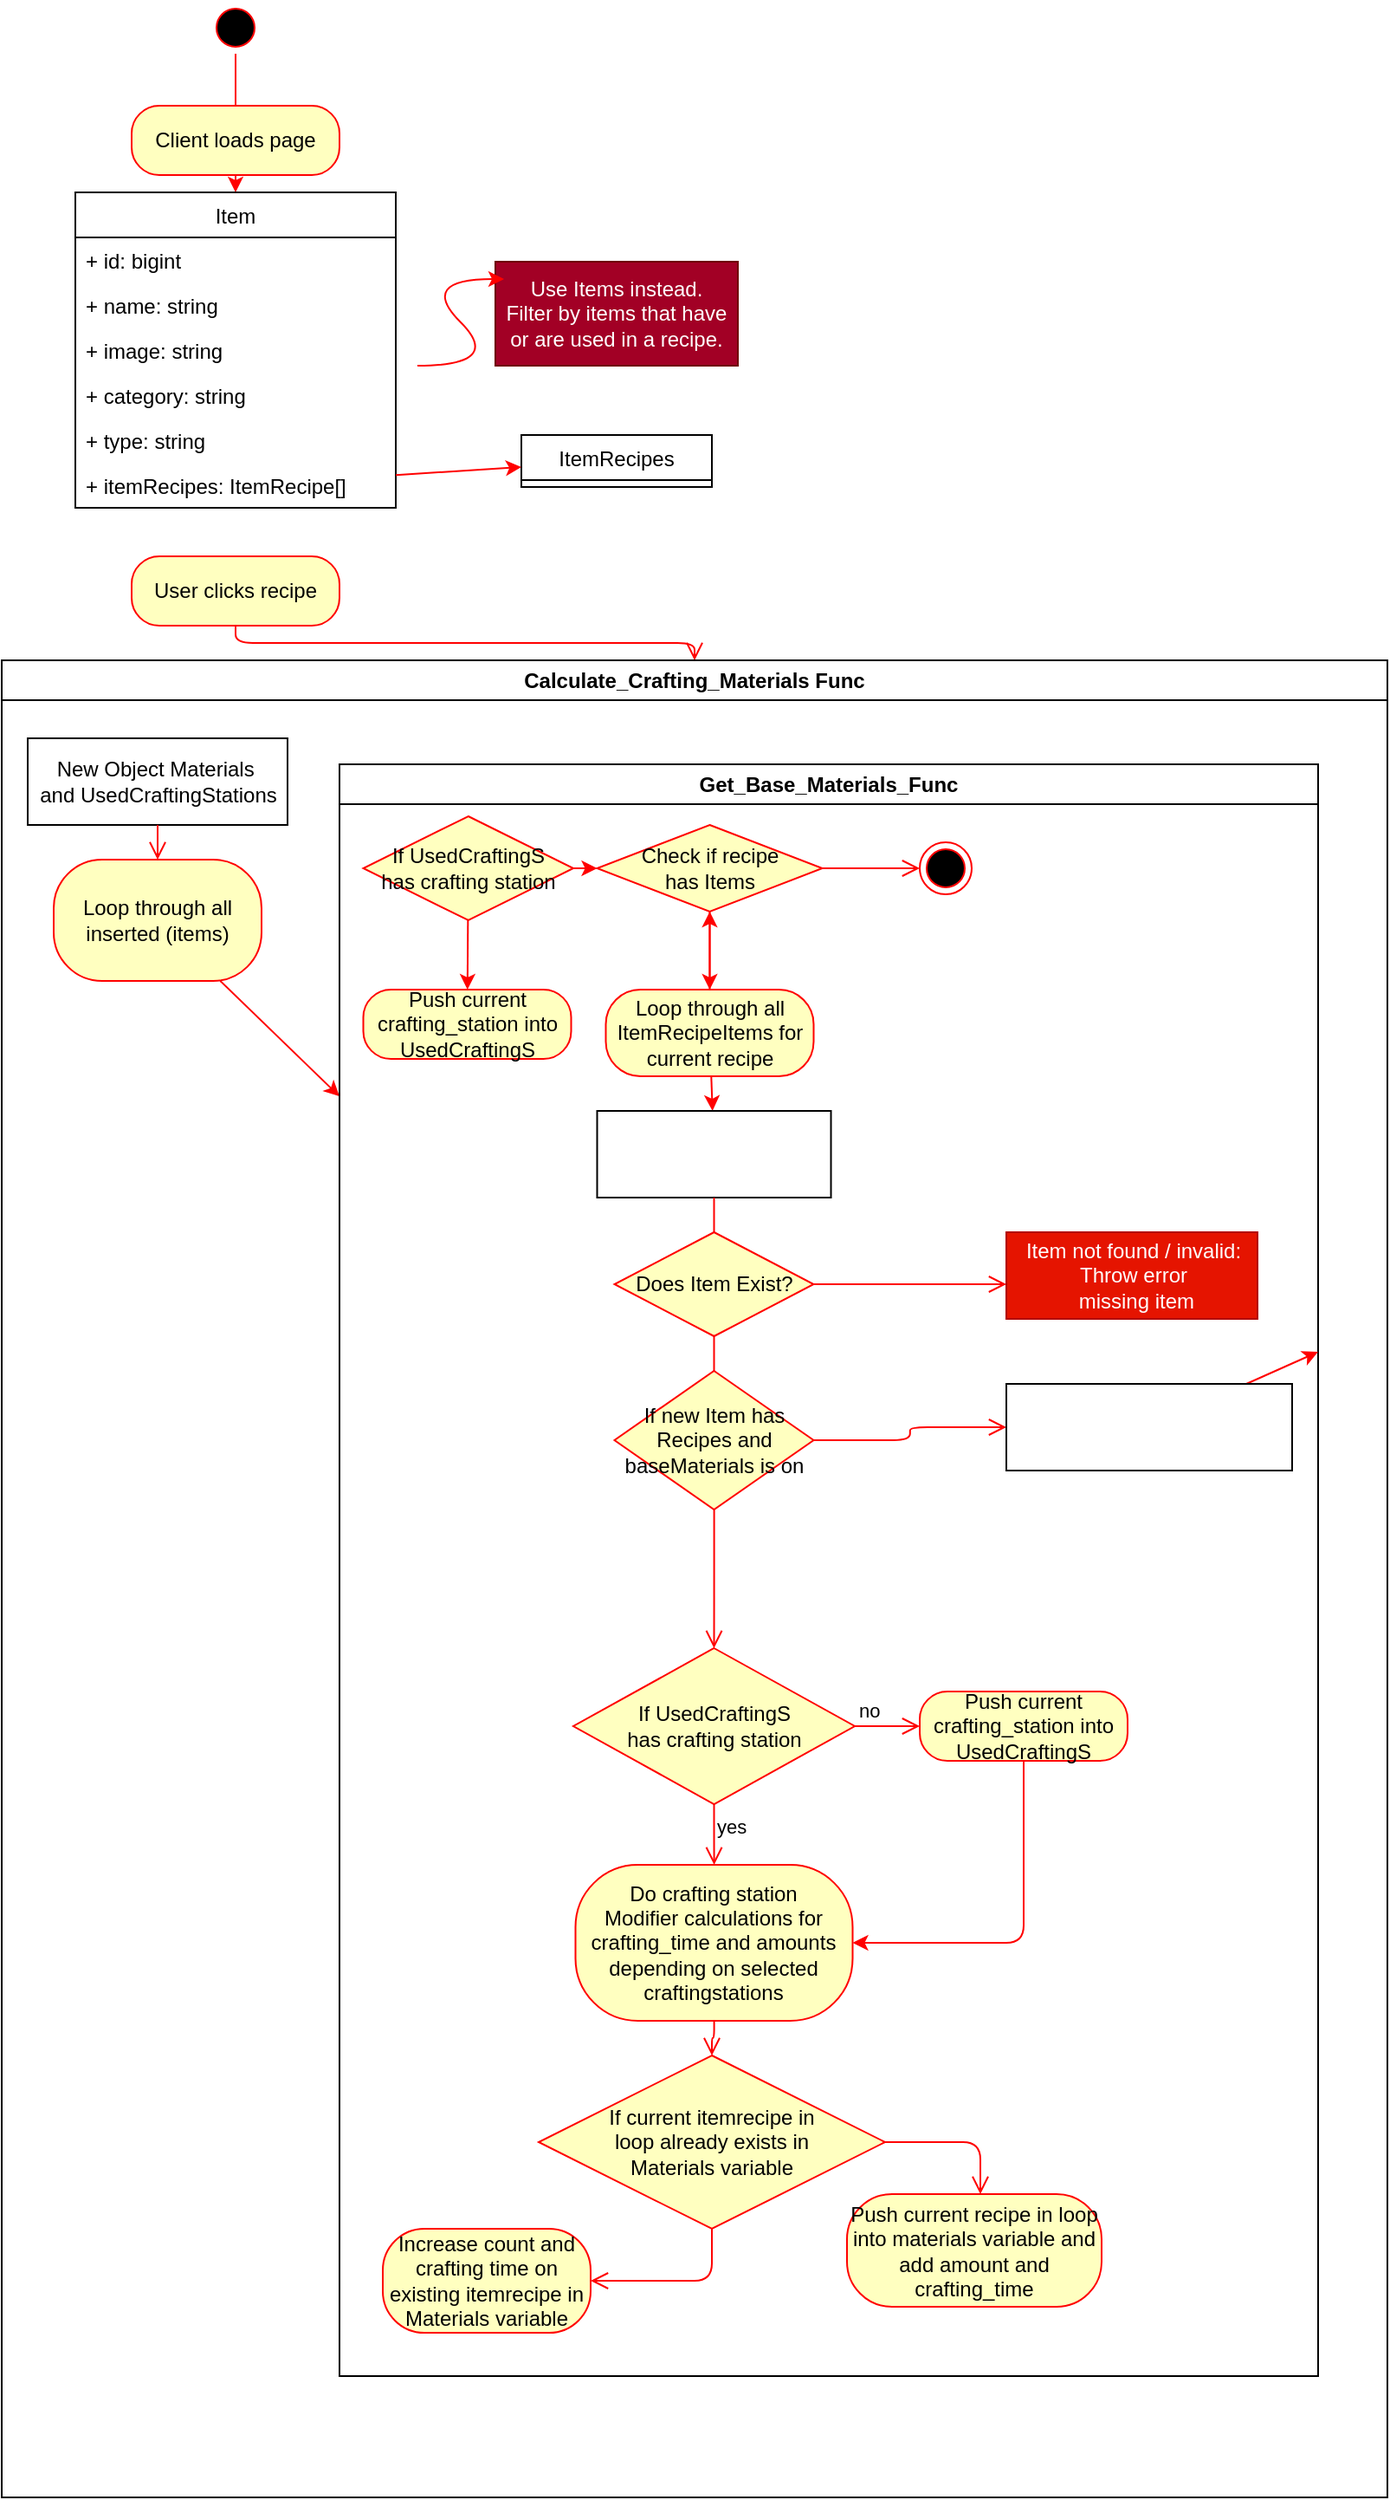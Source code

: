 <mxfile>
    <diagram id="hh8LL-kszsgYTxiQQ1dp" name="Page-1">
        <mxGraphModel dx="856" dy="857" grid="1" gridSize="10" guides="1" tooltips="1" connect="1" arrows="1" fold="1" page="1" pageScale="1" pageWidth="850" pageHeight="1100" math="0" shadow="0">
            <root>
                <mxCell id="0"/>
                <mxCell id="1" parent="0"/>
                <mxCell id="2" value="" style="ellipse;html=1;shape=startState;fillColor=#000000;strokeColor=#ff0000;" parent="1" vertex="1">
                    <mxGeometry x="150" y="150" width="30" height="30" as="geometry"/>
                </mxCell>
                <mxCell id="14" value="" style="edgeStyle=orthogonalEdgeStyle;html=1;verticalAlign=bottom;endArrow=none;endSize=8;strokeColor=#ff0000;" parent="1" source="2" target="12" edge="1">
                    <mxGeometry relative="1" as="geometry">
                        <mxPoint x="165" y="280" as="targetPoint"/>
                        <mxPoint x="165" y="180" as="sourcePoint"/>
                    </mxGeometry>
                </mxCell>
                <mxCell id="126" style="edgeStyle=none;html=1;strokeColor=#FF0000;fontColor=#FFFFFF;" parent="1" source="12" target="23" edge="1">
                    <mxGeometry relative="1" as="geometry"/>
                </mxCell>
                <mxCell id="12" value="Client loads page" style="rounded=1;whiteSpace=wrap;html=1;arcSize=40;fontColor=#000000;fillColor=#ffffc0;strokeColor=#ff0000;" parent="1" vertex="1">
                    <mxGeometry x="105" y="210" width="120" height="40" as="geometry"/>
                </mxCell>
                <mxCell id="15" value="ItemRecipes" style="swimlane;fontStyle=0;childLayout=stackLayout;horizontal=1;startSize=26;fillColor=none;horizontalStack=0;resizeParent=1;resizeParentMax=0;resizeLast=0;collapsible=1;marginBottom=0;" parent="1" vertex="1" collapsed="1">
                    <mxGeometry x="330" y="400" width="110" height="30" as="geometry">
                        <mxRectangle x="310" y="294" width="185" height="156" as="alternateBounds"/>
                    </mxGeometry>
                </mxCell>
                <mxCell id="16" value="+ Id: BigInt" style="text;strokeColor=none;fillColor=none;align=left;verticalAlign=top;spacingLeft=4;spacingRight=4;overflow=hidden;rotatable=0;points=[[0,0.5],[1,0.5]];portConstraint=eastwest;" parent="15" vertex="1">
                    <mxGeometry y="26" width="185" height="26" as="geometry"/>
                </mxCell>
                <mxCell id="17" value="+ crafting_station_id: BigInt" style="text;strokeColor=none;fillColor=none;align=left;verticalAlign=top;spacingLeft=4;spacingRight=4;overflow=hidden;rotatable=0;points=[[0,0.5],[1,0.5]];portConstraint=eastwest;" parent="15" vertex="1">
                    <mxGeometry y="52" width="185" height="26" as="geometry"/>
                </mxCell>
                <mxCell id="18" value="+ crafting_time: float" style="text;strokeColor=none;fillColor=none;align=left;verticalAlign=top;spacingLeft=4;spacingRight=4;overflow=hidden;rotatable=0;points=[[0,0.5],[1,0.5]];portConstraint=eastwest;" parent="15" vertex="1">
                    <mxGeometry y="78" width="185" height="26" as="geometry"/>
                </mxCell>
                <mxCell id="22" value="+ yields: float" style="text;strokeColor=none;fillColor=none;align=left;verticalAlign=top;spacingLeft=4;spacingRight=4;overflow=hidden;rotatable=0;points=[[0,0.5],[1,0.5]];portConstraint=eastwest;" parent="15" vertex="1">
                    <mxGeometry y="104" width="185" height="26" as="geometry"/>
                </mxCell>
                <mxCell id="21" value="+ Crafted_Item: Item" style="text;strokeColor=none;fillColor=none;align=left;verticalAlign=top;spacingLeft=4;spacingRight=4;overflow=hidden;rotatable=0;points=[[0,0.5],[1,0.5]];portConstraint=eastwest;" parent="15" vertex="1">
                    <mxGeometry y="130" width="185" height="26" as="geometry"/>
                </mxCell>
                <mxCell id="23" value="Item" style="swimlane;fontStyle=0;childLayout=stackLayout;horizontal=1;startSize=26;fillColor=none;horizontalStack=0;resizeParent=1;resizeParentMax=0;resizeLast=0;collapsible=1;marginBottom=0;" parent="1" vertex="1">
                    <mxGeometry x="72.5" y="260" width="185" height="182" as="geometry">
                        <mxRectangle x="320" y="398" width="60" height="30" as="alternateBounds"/>
                    </mxGeometry>
                </mxCell>
                <mxCell id="125" value="+ id: bigint" style="text;strokeColor=none;fillColor=none;align=left;verticalAlign=top;spacingLeft=4;spacingRight=4;overflow=hidden;rotatable=0;points=[[0,0.5],[1,0.5]];portConstraint=eastwest;" parent="23" vertex="1">
                    <mxGeometry y="26" width="185" height="26" as="geometry"/>
                </mxCell>
                <mxCell id="24" value="+ name: string    " style="text;strokeColor=none;fillColor=none;align=left;verticalAlign=top;spacingLeft=4;spacingRight=4;overflow=hidden;rotatable=0;points=[[0,0.5],[1,0.5]];portConstraint=eastwest;" parent="23" vertex="1">
                    <mxGeometry y="52" width="185" height="26" as="geometry"/>
                </mxCell>
                <mxCell id="25" value="+ image: string" style="text;strokeColor=none;fillColor=none;align=left;verticalAlign=top;spacingLeft=4;spacingRight=4;overflow=hidden;rotatable=0;points=[[0,0.5],[1,0.5]];portConstraint=eastwest;" parent="23" vertex="1">
                    <mxGeometry y="78" width="185" height="26" as="geometry"/>
                </mxCell>
                <mxCell id="26" value="+ category: string" style="text;strokeColor=none;fillColor=none;align=left;verticalAlign=top;spacingLeft=4;spacingRight=4;overflow=hidden;rotatable=0;points=[[0,0.5],[1,0.5]];portConstraint=eastwest;" parent="23" vertex="1">
                    <mxGeometry y="104" width="185" height="26" as="geometry"/>
                </mxCell>
                <mxCell id="123" value="+ type: string" style="text;strokeColor=none;fillColor=none;align=left;verticalAlign=top;spacingLeft=4;spacingRight=4;overflow=hidden;rotatable=0;points=[[0,0.5],[1,0.5]];portConstraint=eastwest;" parent="23" vertex="1">
                    <mxGeometry y="130" width="185" height="26" as="geometry"/>
                </mxCell>
                <mxCell id="27" value="+ itemRecipes: ItemRecipe[]" style="text;strokeColor=none;fillColor=none;align=left;verticalAlign=top;spacingLeft=4;spacingRight=4;overflow=hidden;rotatable=0;points=[[0,0.5],[1,0.5]];portConstraint=eastwest;" parent="23" vertex="1">
                    <mxGeometry y="156" width="185" height="26" as="geometry"/>
                </mxCell>
                <mxCell id="29" value="User clicks recipe" style="rounded=1;whiteSpace=wrap;html=1;arcSize=40;fontColor=#000000;fillColor=#ffffc0;strokeColor=#ff0000;" parent="1" vertex="1">
                    <mxGeometry x="105" y="470" width="120" height="40" as="geometry"/>
                </mxCell>
                <mxCell id="30" value="" style="edgeStyle=orthogonalEdgeStyle;html=1;verticalAlign=bottom;endArrow=open;endSize=8;strokeColor=#ff0000;" parent="1" source="29" target="33" edge="1">
                    <mxGeometry relative="1" as="geometry">
                        <mxPoint x="320" y="460" as="targetPoint"/>
                    </mxGeometry>
                </mxCell>
                <mxCell id="33" value="Calculate_Crafting_Materials Func" style="swimlane;whiteSpace=wrap;html=1;" parent="1" vertex="1">
                    <mxGeometry x="30" y="530" width="800" height="1060" as="geometry"/>
                </mxCell>
                <mxCell id="6" value="New Object Materials&amp;nbsp;&lt;br&gt;and UsedCraftingStations" style="html=1;" parent="33" vertex="1">
                    <mxGeometry x="15" y="45" width="150" height="50" as="geometry"/>
                </mxCell>
                <mxCell id="58" style="edgeStyle=none;html=1;strokeColor=#FF0000;fontColor=#FFFFFF;" parent="33" source="4" target="55" edge="1">
                    <mxGeometry relative="1" as="geometry"/>
                </mxCell>
                <mxCell id="4" value="Loop through all inserted (items)" style="rounded=1;whiteSpace=wrap;html=1;arcSize=40;fontColor=#000000;fillColor=#ffffc0;strokeColor=#ff0000;" parent="33" vertex="1">
                    <mxGeometry x="30" y="115" width="120" height="70" as="geometry"/>
                </mxCell>
                <mxCell id="3" value="" style="edgeStyle=orthogonalEdgeStyle;html=1;verticalAlign=bottom;endArrow=open;endSize=8;strokeColor=#ff0000;startArrow=none;" parent="33" source="6" target="4" edge="1">
                    <mxGeometry relative="1" as="geometry">
                        <mxPoint x="-260" y="-265" as="targetPoint"/>
                    </mxGeometry>
                </mxCell>
                <mxCell id="55" value="Get_Base_Materials_Func" style="swimlane;whiteSpace=wrap;html=1;" parent="33" vertex="1">
                    <mxGeometry x="195" y="60" width="565" height="930" as="geometry"/>
                </mxCell>
                <mxCell id="109" style="edgeStyle=none;html=1;strokeColor=#FF0000;fontColor=#FFFFFF;" parent="55" source="52" target="59" edge="1">
                    <mxGeometry relative="1" as="geometry"/>
                </mxCell>
                <mxCell id="119" value="" style="edgeStyle=none;html=1;strokeColor=#FF0000;fontColor=#FFFFFF;" parent="55" source="52" target="114" edge="1">
                    <mxGeometry relative="1" as="geometry"/>
                </mxCell>
                <mxCell id="52" value="Loop through all ItemRecipeItems for current recipe" style="rounded=1;whiteSpace=wrap;html=1;arcSize=40;fontColor=#000000;fillColor=#ffffc0;strokeColor=#ff0000;" parent="55" vertex="1">
                    <mxGeometry x="153.75" y="130" width="120" height="50" as="geometry"/>
                </mxCell>
                <mxCell id="34" value="&lt;font color=&quot;#000000&quot;&gt;If UsedCraftingS&lt;br&gt;has crafting station&lt;/font&gt;" style="rhombus;whiteSpace=wrap;html=1;fillColor=#ffffc0;strokeColor=#ff0000;" parent="55" vertex="1">
                    <mxGeometry x="135" y="510" width="162.5" height="90" as="geometry"/>
                </mxCell>
                <mxCell id="39" value="Push current crafting_station into UsedCraftingS" style="rounded=1;whiteSpace=wrap;html=1;arcSize=40;fontColor=#000000;fillColor=#ffffc0;strokeColor=#ff0000;" parent="55" vertex="1">
                    <mxGeometry x="335" y="535" width="120" height="40" as="geometry"/>
                </mxCell>
                <mxCell id="43" style="edgeStyle=none;html=1;strokeColor=#FF0000;fontColor=#000000;" parent="55" source="39" target="41" edge="1">
                    <mxGeometry relative="1" as="geometry">
                        <Array as="points">
                            <mxPoint x="395" y="680"/>
                        </Array>
                    </mxGeometry>
                </mxCell>
                <mxCell id="41" value="Do crafting station&lt;br&gt;Modifier calculations for crafting_time and amounts depending on selected craftingstations" style="rounded=1;whiteSpace=wrap;html=1;arcSize=40;fontColor=#000000;fillColor=#ffffc0;strokeColor=#ff0000;" parent="55" vertex="1">
                    <mxGeometry x="136.25" y="635" width="160" height="90" as="geometry"/>
                </mxCell>
                <mxCell id="44" value="If current itemrecipe in &lt;br&gt;loop already exists in &lt;br&gt;Materials variable" style="rhombus;whiteSpace=wrap;html=1;fillColor=#ffffc0;strokeColor=#ff0000;fontColor=#000000;" parent="55" vertex="1">
                    <mxGeometry x="115" y="745" width="200" height="100" as="geometry"/>
                </mxCell>
                <mxCell id="48" value="Increase count and crafting time on existing itemrecipe in Materials variable" style="rounded=1;whiteSpace=wrap;html=1;arcSize=40;fontColor=#000000;fillColor=#ffffc0;strokeColor=#ff0000;" parent="55" vertex="1">
                    <mxGeometry x="25" y="845" width="120" height="60" as="geometry"/>
                </mxCell>
                <mxCell id="46" value="yes" style="edgeStyle=orthogonalEdgeStyle;html=1;align=left;verticalAlign=top;endArrow=open;endSize=8;strokeColor=#ff0000;fontColor=#FFFFFF;entryX=1;entryY=0.5;entryDx=0;entryDy=0;" parent="55" source="44" target="48" edge="1">
                    <mxGeometry x="-1" relative="1" as="geometry">
                        <mxPoint x="145" y="670" as="targetPoint"/>
                    </mxGeometry>
                </mxCell>
                <mxCell id="50" value="Push current recipe in loop into materials variable and add amount and crafting_time" style="rounded=1;whiteSpace=wrap;html=1;arcSize=40;fontColor=#000000;fillColor=#ffffc0;strokeColor=#ff0000;" parent="55" vertex="1">
                    <mxGeometry x="293" y="825" width="147" height="65" as="geometry"/>
                </mxCell>
                <mxCell id="45" value="no" style="edgeStyle=orthogonalEdgeStyle;html=1;align=left;verticalAlign=bottom;endArrow=open;endSize=8;strokeColor=#ff0000;fontColor=#FFFFFF;" parent="55" source="44" target="50" edge="1">
                    <mxGeometry x="-1" relative="1" as="geometry">
                        <mxPoint x="365" y="620" as="targetPoint"/>
                        <Array as="points">
                            <mxPoint x="370" y="795"/>
                        </Array>
                    </mxGeometry>
                </mxCell>
                <mxCell id="35" value="no" style="edgeStyle=orthogonalEdgeStyle;html=1;align=left;verticalAlign=bottom;endArrow=open;endSize=8;strokeColor=#ff0000;" parent="55" source="34" target="39" edge="1">
                    <mxGeometry x="-1" relative="1" as="geometry">
                        <mxPoint x="-42.5" y="80" as="targetPoint"/>
                    </mxGeometry>
                </mxCell>
                <mxCell id="36" value="yes" style="edgeStyle=orthogonalEdgeStyle;html=1;align=left;verticalAlign=top;endArrow=open;endSize=8;strokeColor=#ff0000;" parent="55" source="34" target="41" edge="1">
                    <mxGeometry x="-1" relative="1" as="geometry">
                        <mxPoint x="-182.5" y="160" as="targetPoint"/>
                    </mxGeometry>
                </mxCell>
                <mxCell id="42" value="" style="edgeStyle=orthogonalEdgeStyle;html=1;verticalAlign=bottom;endArrow=open;endSize=8;strokeColor=#ff0000;fontColor=#000000;" parent="55" source="41" target="44" edge="1">
                    <mxGeometry relative="1" as="geometry">
                        <mxPoint x="-178.75" y="280" as="targetPoint"/>
                    </mxGeometry>
                </mxCell>
                <mxCell id="59" value="Find Item from Loop &lt;br&gt;in itemRecipes array&lt;br&gt;with resource_item_id" style="html=1;fontColor=#FFFFFF;" parent="55" vertex="1">
                    <mxGeometry x="148.75" y="200" width="135" height="50" as="geometry"/>
                </mxCell>
                <mxCell id="62" value="no" style="edgeStyle=orthogonalEdgeStyle;html=1;align=left;verticalAlign=bottom;endArrow=open;endSize=8;strokeColor=#ff0000;fontColor=#FFFFFF;" parent="55" source="61" target="65" edge="1">
                    <mxGeometry x="-1" relative="1" as="geometry">
                        <mxPoint x="405" y="210" as="targetPoint"/>
                        <Array as="points">
                            <mxPoint x="395" y="270"/>
                        </Array>
                    </mxGeometry>
                </mxCell>
                <mxCell id="63" value="yes" style="edgeStyle=orthogonalEdgeStyle;html=1;align=left;verticalAlign=top;endArrow=open;endSize=8;strokeColor=#ff0000;fontColor=#FFFFFF;startArrow=none;" parent="55" source="66" target="73" edge="1">
                    <mxGeometry x="-1" relative="1" as="geometry">
                        <mxPoint x="405" y="323" as="targetPoint"/>
                    </mxGeometry>
                </mxCell>
                <mxCell id="64" value="" style="edgeStyle=orthogonalEdgeStyle;html=1;verticalAlign=bottom;endArrow=none;endSize=8;strokeColor=#ff0000;fontColor=#FFFFFF;startArrow=none;" parent="55" source="59" target="61" edge="1">
                    <mxGeometry relative="1" as="geometry">
                        <mxPoint x="441.3" y="970.028" as="targetPoint"/>
                        <mxPoint x="441.3" y="810" as="sourcePoint"/>
                    </mxGeometry>
                </mxCell>
                <mxCell id="61" value="&lt;font color=&quot;#000000&quot;&gt;Does Item Exist?&lt;/font&gt;" style="rhombus;whiteSpace=wrap;html=1;fillColor=#ffffc0;strokeColor=#ff0000;fontColor=#FFFFFF;" parent="55" vertex="1">
                    <mxGeometry x="158.75" y="270" width="115" height="60" as="geometry"/>
                </mxCell>
                <mxCell id="65" value="Item not found / invalid:&lt;br&gt;Throw error&lt;br&gt;&amp;nbsp;missing item" style="html=1;fontColor=#ffffff;fillColor=#e51400;strokeColor=#B20000;" parent="55" vertex="1">
                    <mxGeometry x="385" y="270" width="145" height="50" as="geometry"/>
                </mxCell>
                <mxCell id="67" value="no" style="edgeStyle=orthogonalEdgeStyle;html=1;align=left;verticalAlign=bottom;endArrow=open;endSize=8;strokeColor=#ff0000;fontColor=#FFFFFF;" parent="55" source="66" target="34" edge="1">
                    <mxGeometry x="-0.684" y="9" relative="1" as="geometry">
                        <mxPoint x="365" y="340" as="targetPoint"/>
                        <mxPoint as="offset"/>
                    </mxGeometry>
                </mxCell>
                <mxCell id="69" value="" style="edgeStyle=orthogonalEdgeStyle;html=1;align=left;verticalAlign=top;endArrow=none;endSize=8;strokeColor=#ff0000;fontColor=#FFFFFF;" parent="55" source="61" target="66" edge="1">
                    <mxGeometry x="-1" relative="1" as="geometry">
                        <mxPoint x="441.3" y="1100.028" as="targetPoint"/>
                        <mxPoint x="441.3" y="889.974" as="sourcePoint"/>
                    </mxGeometry>
                </mxCell>
                <mxCell id="66" value="&lt;font color=&quot;#000000&quot;&gt;If new Item has Recipes and baseMaterials is on&lt;/font&gt;" style="rhombus;whiteSpace=wrap;html=1;fillColor=#ffffc0;strokeColor=#ff0000;fontColor=#FFFFFF;" parent="55" vertex="1">
                    <mxGeometry x="158.75" y="350" width="115" height="80" as="geometry"/>
                </mxCell>
                <mxCell id="74" style="edgeStyle=none;html=1;strokeColor=#FF0000;fontColor=#FFFFFF;" parent="55" source="73" target="55" edge="1">
                    <mxGeometry relative="1" as="geometry"/>
                </mxCell>
                <mxCell id="73" value="Run &lt;br&gt;Get_Base_Materials_Func&lt;br&gt;again" style="html=1;fontColor=#FFFFFF;align=center;" parent="55" vertex="1">
                    <mxGeometry x="385" y="357.5" width="165" height="50" as="geometry"/>
                </mxCell>
                <mxCell id="110" style="edgeStyle=none;html=1;strokeColor=#FF0000;fontColor=#FFFFFF;" parent="55" source="79" target="114" edge="1">
                    <mxGeometry relative="1" as="geometry"/>
                </mxCell>
                <mxCell id="79" value="&lt;font color=&quot;#000000&quot;&gt;If UsedCraftingS&lt;br&gt;has crafting station&lt;/font&gt;" style="rhombus;whiteSpace=wrap;html=1;fillColor=#ffffc0;strokeColor=#ff0000;" parent="55" vertex="1">
                    <mxGeometry x="13.75" y="30" width="121.25" height="60" as="geometry"/>
                </mxCell>
                <mxCell id="112" value="Push current crafting_station into UsedCraftingS" style="rounded=1;whiteSpace=wrap;html=1;arcSize=40;fontColor=#000000;fillColor=#ffffc0;strokeColor=#ff0000;" parent="55" vertex="1">
                    <mxGeometry x="13.75" y="130" width="120" height="40" as="geometry"/>
                </mxCell>
                <mxCell id="111" style="edgeStyle=none;html=1;strokeColor=#FF0000;fontColor=#FFFFFF;" parent="55" source="79" target="112" edge="1">
                    <mxGeometry relative="1" as="geometry">
                        <mxPoint x="395" y="60" as="targetPoint"/>
                    </mxGeometry>
                </mxCell>
                <mxCell id="113" value="No" style="edgeLabel;html=1;align=center;verticalAlign=middle;resizable=0;points=[];fontColor=#FFFFFF;" parent="111" vertex="1" connectable="0">
                    <mxGeometry x="-0.308" relative="1" as="geometry">
                        <mxPoint x="-14" y="-10" as="offset"/>
                    </mxGeometry>
                </mxCell>
                <mxCell id="117" style="edgeStyle=none;html=1;strokeColor=#FF0000;fontColor=#000000;" parent="55" source="114" target="52" edge="1">
                    <mxGeometry relative="1" as="geometry"/>
                </mxCell>
                <mxCell id="118" value="&lt;font color=&quot;#ffffff&quot;&gt;Yes&lt;/font&gt;" style="edgeLabel;html=1;align=center;verticalAlign=middle;resizable=0;points=[];fontColor=#000000;" parent="117" vertex="1" connectable="0">
                    <mxGeometry x="0.422" y="1" relative="1" as="geometry">
                        <mxPoint x="10" y="-7" as="offset"/>
                    </mxGeometry>
                </mxCell>
                <mxCell id="114" value="&lt;font color=&quot;#000000&quot;&gt;Check if recipe &lt;br&gt;has Items&lt;/font&gt;" style="rhombus;whiteSpace=wrap;html=1;fillColor=#ffffc0;strokeColor=#ff0000;fontColor=#FFFFFF;" parent="55" vertex="1">
                    <mxGeometry x="148.75" y="35" width="130" height="50" as="geometry"/>
                </mxCell>
                <mxCell id="115" value="no" style="edgeStyle=orthogonalEdgeStyle;html=1;align=left;verticalAlign=bottom;endArrow=open;endSize=8;strokeColor=#ff0000;fontColor=#FFFFFF;" parent="55" source="114" target="120" edge="1">
                    <mxGeometry x="-1" relative="1" as="geometry">
                        <mxPoint x="355" y="60" as="targetPoint"/>
                    </mxGeometry>
                </mxCell>
                <mxCell id="120" value="" style="ellipse;html=1;shape=endState;fillColor=#000000;strokeColor=#ff0000;fontColor=#FFFFFF;" parent="55" vertex="1">
                    <mxGeometry x="335" y="45" width="30" height="30" as="geometry"/>
                </mxCell>
                <mxCell id="122" value="Use Items instead.&lt;br&gt;Filter by items that have or are used in a recipe." style="text;html=1;strokeColor=#6F0000;fillColor=#a20025;align=center;verticalAlign=middle;whiteSpace=wrap;rounded=0;fontColor=#ffffff;" parent="1" vertex="1">
                    <mxGeometry x="315" y="300" width="140" height="60" as="geometry"/>
                </mxCell>
                <mxCell id="124" style="edgeStyle=none;html=1;strokeColor=#FF0000;fontColor=#FFFFFF;" parent="1" source="27" target="15" edge="1">
                    <mxGeometry relative="1" as="geometry"/>
                </mxCell>
                <mxCell id="127" value="" style="curved=1;endArrow=classic;html=1;strokeColor=#FF0000;fontColor=#FFFFFF;" parent="1" edge="1">
                    <mxGeometry width="50" height="50" relative="1" as="geometry">
                        <mxPoint x="270" y="360" as="sourcePoint"/>
                        <mxPoint x="320" y="310" as="targetPoint"/>
                        <Array as="points">
                            <mxPoint x="320" y="360"/>
                            <mxPoint x="270" y="310"/>
                        </Array>
                    </mxGeometry>
                </mxCell>
            </root>
        </mxGraphModel>
    </diagram>
</mxfile>